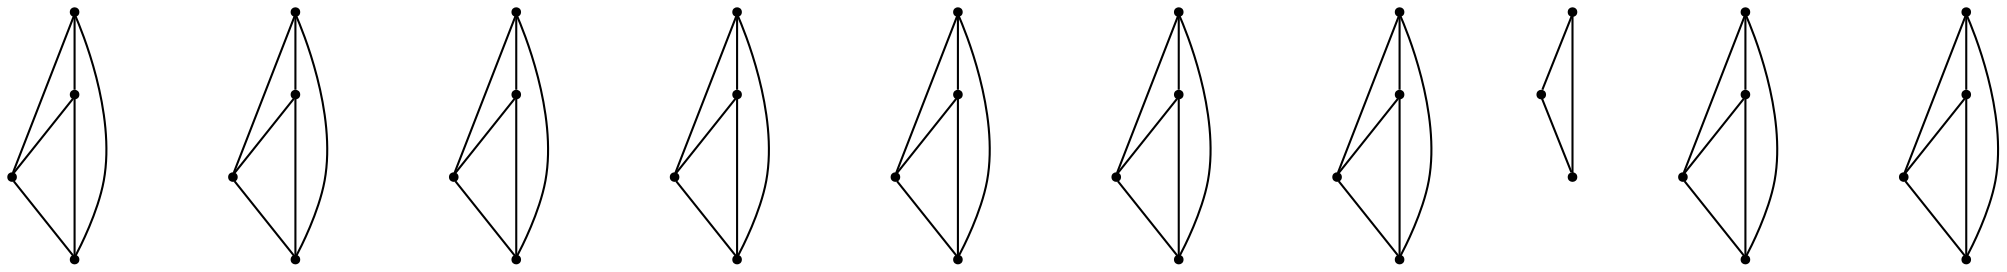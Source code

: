 graph {
  node [shape=point,comment="{\"directed\":false,\"doi\":\"10.1007/978-3-031-22203-0_22\",\"figure\":\"7 (2)\"}"]

  v0 [pos="1529.6124565855375,221.7182746592175"]
  v1 [pos="1473.6992880806063,221.7182746592175"]
  v2 [pos="1529.6124565855373,374.20624825770346"]
  v3 [pos="1473.6992880806063,374.20624825770346"]
  v4 [pos="1529.6124565855373,526.6953823305897"]
  v5 [pos="1473.6992880806063,526.6953823305897"]
  v6 [pos="1501.6558723330718,249.67545420294607"]
  v7 [pos="1501.6558723330718,277.63063073606554"]
  v8 [pos="1501.6558723330718,402.16458827583233"]
  v9 [pos="1501.6558723330718,430.1186043345514"]
  v10 [pos="1501.6558723330718,554.6495255645856"]
  v11 [pos="1501.6558723330718,582.6077384074376"]
  v12 [pos="1453.3679725248026,679.1843892281993"]
  v13 [pos="1397.454931196707,679.1843892281993"]
  v14 [pos="1425.411388272337,707.1385324621951"]
  v15 [pos="1425.411388272337,735.0967453050473"]
  v16 [pos="1377.1235520524854,526.6953823305897"]
  v17 [pos="1321.2114645506554,526.6953823305898"]
  v18 [pos="1349.1669678000198,554.6495255645856"]
  v19 [pos="1349.1669678000198,582.6077384074376"]
  v20 [pos="1173.9640897000238,526.6953823305898"]
  v21 [pos="1118.0510483719281,526.6953823305897"]
  v22 [pos="1173.8047371252728,679.1843892281993"]
  v23 [pos="1117.892586035025,679.1843892281993"]
  v24 [pos="1173.8047371252728,831.6736504763624"]
  v25 [pos="1117.892586035025,831.6736504763624"]
  v26 [pos="1146.0075054475583,554.6495255645856"]
  v27 [pos="1146.0075054475583,582.6077384074376"]
  v28 [pos="1145.8491702874903,707.1385324621951"]
  v29 [pos="1145.8491702874906,735.0967453050472"]
  v30 [pos="1145.8491702874906,887.5860065532103"]
  v31 [pos="970.4837760889628,679.1843892281993"]
  v32 [pos="914.5706711724495,679.1843892281993"]
  v33 [pos="969.6877762762207,526.6953823305897"]
  v34 [pos="913.7747349481249,526.6953823305898"]
  v35 [pos="942.5261744218142,707.1385324621951"]
  v36 [pos="942.5261744218142,735.0967453050472"]
  v37 [pos="941.7333540299568,554.6495255645856"]
  v38 [pos="941.7333540299568,582.6077384074376"]

  v0 -- v1 [id="-1",pos="1529.6124565855375,221.7182746592175 1473.6992880806063,221.7182746592175 1473.6992880806063,221.7182746592175 1473.6992880806063,221.7182746592175"]
  v2 -- v3 [id="-2",pos="1529.6124565855373,374.20624825770346 1473.6992880806063,374.20624825770346 1473.6992880806063,374.20624825770346 1473.6992880806063,374.20624825770346"]
  v4 -- v5 [id="-3",pos="1529.6124565855373,526.6953823305897 1473.6992880806063,526.6953823305897 1473.6992880806063,526.6953823305897 1473.6992880806063,526.6953823305897"]
  v6 -- v0 [id="-4",pos="1501.6558723330718,249.67545420294607 1529.6124565855375,221.7182746592175 1529.6124565855375,221.7182746592175 1529.6124565855375,221.7182746592175"]
  v6 -- v7 [id="-5",pos="1501.6558723330718,249.67545420294607 1501.6558723330718,277.63063073606554 1501.6558723330718,277.63063073606554 1501.6558723330718,277.63063073606554"]
  v7 -- v0 [id="-6",pos="1501.6558723330718,277.63063073606554 1529.6124565855375,221.7182746592175 1529.6124565855375,221.7182746592175 1529.6124565855375,221.7182746592175"]
  v8 -- v2 [id="-7",pos="1501.6558723330718,402.16458827583233 1529.6124565855373,374.20624825770346 1529.6124565855373,374.20624825770346 1529.6124565855373,374.20624825770346"]
  v8 -- v9 [id="-8",pos="1501.6558723330718,402.16458827583233 1501.6558723330718,430.1186043345514 1501.6558723330718,430.1186043345514 1501.6558723330718,430.1186043345514"]
  v9 -- v2 [id="-9",pos="1501.6558723330718,430.1186043345514 1529.6124565855373,374.20624825770346 1529.6124565855373,374.20624825770346 1529.6124565855373,374.20624825770346"]
  v10 -- v11 [id="-10",pos="1501.6558723330718,554.6495255645856 1501.6558723330718,582.6077384074376 1501.6558723330718,582.6077384074376 1501.6558723330718,582.6077384074376"]
  v10 -- v4 [id="-11",pos="1501.6558723330718,554.6495255645856 1529.6124565855373,526.6953823305897 1529.6124565855373,526.6953823305897 1529.6124565855373,526.6953823305897"]
  v11 -- v4 [id="-12",pos="1501.6558723330718,582.6077384074376 1529.6124565855373,526.6953823305897 1529.6124565855373,526.6953823305897 1529.6124565855373,526.6953823305897"]
  v1 -- v6 [id="-13",pos="1473.6992880806063,221.7182746592175 1501.6558723330718,249.67545420294607 1501.6558723330718,249.67545420294607 1501.6558723330718,249.67545420294607"]
  v1 -- v7 [id="-14",pos="1473.6992880806063,221.7182746592175 1501.6558723330718,277.63063073606554 1501.6558723330718,277.63063073606554 1501.6558723330718,277.63063073606554"]
  v3 -- v8 [id="-15",pos="1473.6992880806063,374.20624825770346 1501.6558723330718,402.16458827583233 1501.6558723330718,402.16458827583233 1501.6558723330718,402.16458827583233"]
  v34 -- v37 [id="-16",pos="913.7747349481249,526.6953823305898 941.7333540299568,554.6495255645856 941.7333540299568,554.6495255645856 941.7333540299568,554.6495255645856"]
  v34 -- v38 [id="-17",pos="913.7747349481249,526.6953823305898 941.7333540299568,582.6077384074376 941.7333540299568,582.6077384074376 941.7333540299568,582.6077384074376"]
  v32 -- v36 [id="-18",pos="914.5706711724495,679.1843892281993 942.5261744218142,735.0967453050472 942.5261744218142,735.0967453050472 942.5261744218142,735.0967453050472"]
  v32 -- v35 [id="-19",pos="914.5706711724495,679.1843892281993 942.5261744218142,707.1385324621951 942.5261744218142,707.1385324621951 942.5261744218142,707.1385324621951"]
  v3 -- v9 [id="-20",pos="1473.6992880806063,374.20624825770346 1501.6558723330718,430.1186043345514 1501.6558723330718,430.1186043345514 1501.6558723330718,430.1186043345514"]
  v5 -- v10 [id="-21",pos="1473.6992880806063,526.6953823305897 1501.6558723330718,554.6495255645856 1501.6558723330718,554.6495255645856 1501.6558723330718,554.6495255645856"]
  v5 -- v11 [id="-22",pos="1473.6992880806063,526.6953823305897 1501.6558723330718,582.6077384074376 1501.6558723330718,582.6077384074376 1501.6558723330718,582.6077384074376"]
  v12 -- v13 [id="-23",pos="1453.3679725248026,679.1843892281993 1397.454931196707,679.1843892281993 1397.454931196707,679.1843892281993 1397.454931196707,679.1843892281993"]
  v14 -- v15 [id="-24",pos="1425.411388272337,707.1385324621951 1425.411388272337,735.0967453050473 1425.411388272337,735.0967453050473 1425.411388272337,735.0967453050473"]
  v14 -- v12 [id="-25",pos="1425.411388272337,707.1385324621951 1453.3679725248026,679.1843892281993 1453.3679725248026,679.1843892281993 1453.3679725248026,679.1843892281993"]
  v15 -- v12 [id="-26",pos="1425.411388272337,735.0967453050473 1453.3679725248026,679.1843892281993 1453.3679725248026,679.1843892281993 1453.3679725248026,679.1843892281993"]
  v13 -- v15 [id="-27",pos="1397.454931196707,679.1843892281993 1425.411388272337,735.0967453050473 1425.411388272337,735.0967453050473 1425.411388272337,735.0967453050473"]
  v13 -- v14 [id="-28",pos="1397.454931196707,679.1843892281993 1425.411388272337,707.1385324621951 1425.411388272337,707.1385324621951 1425.411388272337,707.1385324621951"]
  v16 -- v17 [id="-29",pos="1377.1235520524854,526.6953823305897 1321.2114645506554,526.6953823305898 1321.2114645506554,526.6953823305898 1321.2114645506554,526.6953823305898"]
  v18 -- v16 [id="-30",pos="1349.1669678000198,554.6495255645856 1377.1235520524854,526.6953823305897 1377.1235520524854,526.6953823305897 1377.1235520524854,526.6953823305897"]
  v18 -- v19 [id="-31",pos="1349.1669678000198,554.6495255645856 1349.1669678000198,582.6077384074376 1349.1669678000198,582.6077384074376 1349.1669678000198,582.6077384074376"]
  v19 -- v16 [id="-32",pos="1349.1669678000198,582.6077384074376 1377.1235520524854,526.6953823305897 1377.1235520524854,526.6953823305897 1377.1235520524854,526.6953823305897"]
  v17 -- v19 [id="-33",pos="1321.2114645506554,526.6953823305898 1349.1669678000198,582.6077384074376 1349.1669678000198,582.6077384074376 1349.1669678000198,582.6077384074376"]
  v38 -- v33 [id="-34",pos="941.7333540299568,582.6077384074376 969.6877762762207,526.6953823305897 969.6877762762207,526.6953823305897 969.6877762762207,526.6953823305897"]
  v37 -- v38 [id="-35",pos="941.7333540299568,554.6495255645856 941.7333540299568,582.6077384074376 941.7333540299568,582.6077384074376 941.7333540299568,582.6077384074376"]
  v37 -- v33 [id="-36",pos="941.7333540299568,554.6495255645856 969.6877762762207,526.6953823305897 969.6877762762207,526.6953823305897 969.6877762762207,526.6953823305897"]
  v36 -- v31 [id="-37",pos="942.5261744218142,735.0967453050472 970.4837760889628,679.1843892281993 970.4837760889628,679.1843892281993 970.4837760889628,679.1843892281993"]
  v35 -- v31 [id="-38",pos="942.5261744218142,707.1385324621951 970.4837760889628,679.1843892281993 970.4837760889628,679.1843892281993 970.4837760889628,679.1843892281993"]
  v35 -- v36 [id="-39",pos="942.5261744218142,707.1385324621951 942.5261744218142,735.0967453050472 942.5261744218142,735.0967453050472 942.5261744218142,735.0967453050472"]
  v17 -- v18 [id="-40",pos="1321.2114645506554,526.6953823305898 1349.1669678000198,554.6495255645856 1349.1669678000198,554.6495255645856 1349.1669678000198,554.6495255645856"]
  v20 -- v21 [id="-41",pos="1173.9640897000238,526.6953823305898 1118.0510483719281,526.6953823305897 1118.0510483719281,526.6953823305897 1118.0510483719281,526.6953823305897"]
  v22 -- v23 [id="-42",pos="1173.8047371252728,679.1843892281993 1117.892586035025,679.1843892281993 1117.892586035025,679.1843892281993 1117.892586035025,679.1843892281993"]
  v24 -- v25 [id="-43",pos="1173.8047371252728,831.6736504763624 1117.892586035025,831.6736504763624 1117.892586035025,831.6736504763624 1117.892586035025,831.6736504763624"]
  v26 -- v20 [id="-44",pos="1146.0075054475583,554.6495255645856 1173.9640897000238,526.6953823305898 1173.9640897000238,526.6953823305898 1173.9640897000238,526.6953823305898"]
  v26 -- v27 [id="-45",pos="1146.0075054475583,554.6495255645856 1146.0075054475583,582.6077384074376 1146.0075054475583,582.6077384074376 1146.0075054475583,582.6077384074376"]
  v27 -- v20 [id="-46",pos="1146.0075054475583,582.6077384074376 1173.9640897000238,526.6953823305898 1173.9640897000238,526.6953823305898 1173.9640897000238,526.6953823305898"]
  v28 -- v29 [id="-47",pos="1145.8491702874903,707.1385324621951 1145.8491702874906,735.0967453050472 1145.8491702874906,735.0967453050472 1145.8491702874906,735.0967453050472"]
  v28 -- v22 [id="-48",pos="1145.8491702874903,707.1385324621951 1173.8047371252728,679.1843892281993 1173.8047371252728,679.1843892281993 1173.8047371252728,679.1843892281993"]
  v29 -- v22 [id="-49",pos="1145.8491702874906,735.0967453050472 1173.8047371252728,679.1843892281993 1173.8047371252728,679.1843892281993 1173.8047371252728,679.1843892281993"]
  v30 -- v24 [id="-50",pos="1145.8491702874906,887.5860065532103 1173.8047371252728,831.6736504763624 1173.8047371252728,831.6736504763624 1173.8047371252728,831.6736504763624"]
  v21 -- v27 [id="-51",pos="1118.0510483719281,526.6953823305897 1146.0075054475583,582.6077384074376 1146.0075054475583,582.6077384074376 1146.0075054475583,582.6077384074376"]
  v33 -- v34 [id="-52",pos="969.6877762762207,526.6953823305897 913.7747349481249,526.6953823305898 913.7747349481249,526.6953823305898 913.7747349481249,526.6953823305898"]
  v31 -- v32 [id="-53",pos="970.4837760889628,679.1843892281993 914.5706711724495,679.1843892281993 914.5706711724495,679.1843892281993 914.5706711724495,679.1843892281993"]
  v21 -- v26 [id="-54",pos="1118.0510483719281,526.6953823305897 1146.0075054475583,554.6495255645856 1146.0075054475583,554.6495255645856 1146.0075054475583,554.6495255645856"]
  v23 -- v28 [id="-55",pos="1117.892586035025,679.1843892281993 1145.8491702874903,707.1385324621951 1145.8491702874903,707.1385324621951 1145.8491702874903,707.1385324621951"]
  v23 -- v29 [id="-56",pos="1117.892586035025,679.1843892281993 1145.8491702874906,735.0967453050472 1145.8491702874906,735.0967453050472 1145.8491702874906,735.0967453050472"]
  v25 -- v30 [id="-57",pos="1117.892586035025,831.6736504763624 1145.8491702874906,887.5860065532103 1145.8491702874906,887.5860065532103 1145.8491702874906,887.5860065532103"]
}